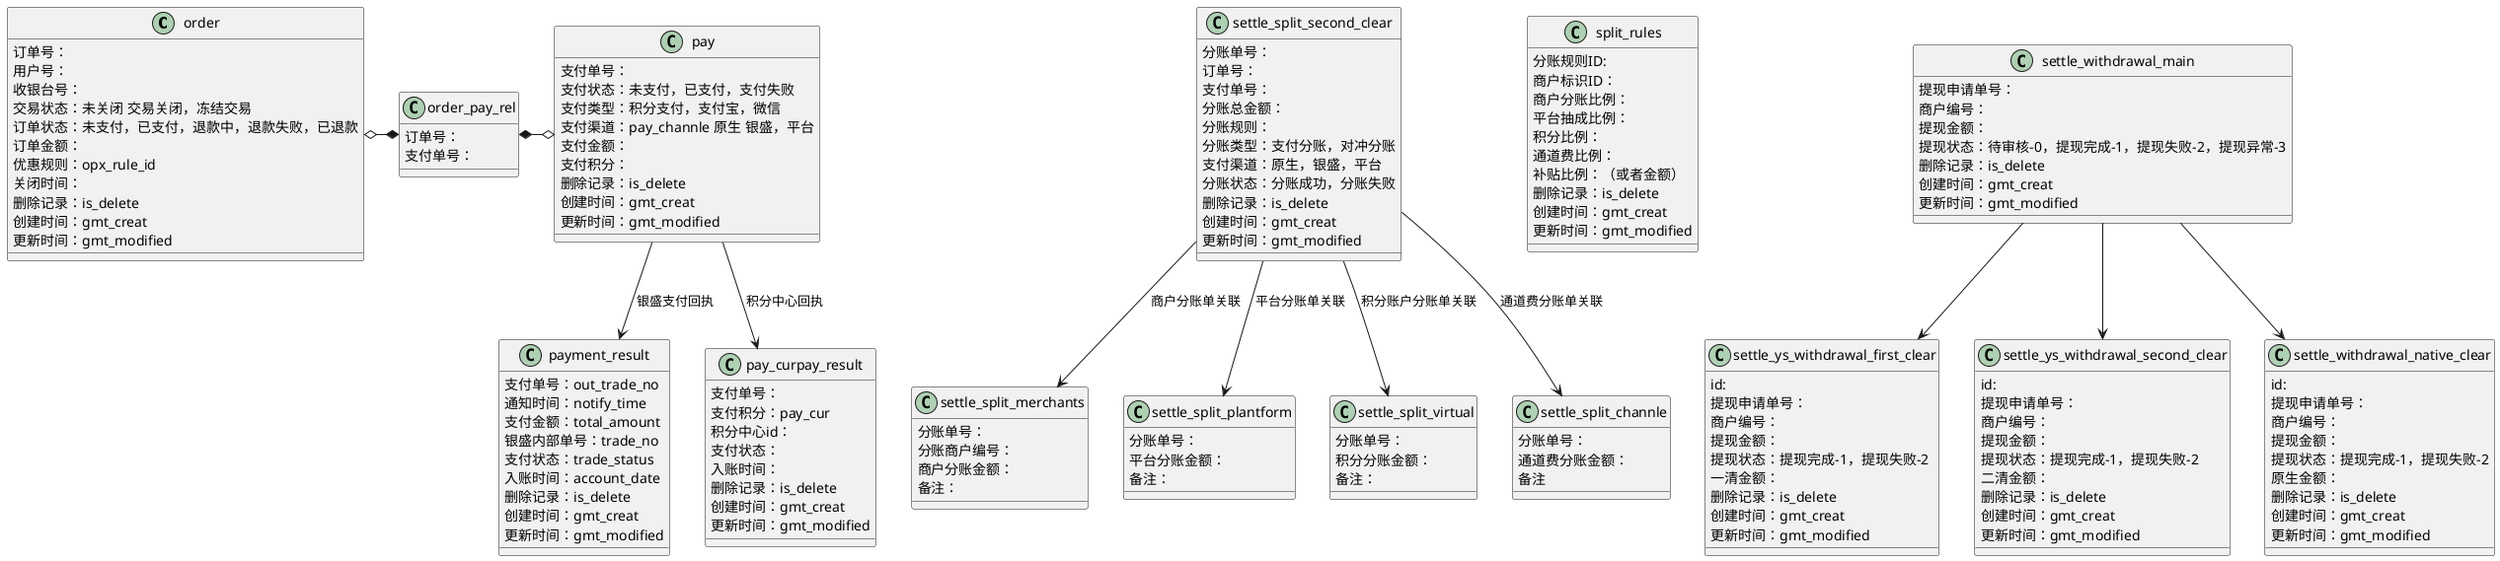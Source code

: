 @startuml
    ' class base{
    '     删除记录：is_delete
    '     创建时间：gmt_creat
    '     更新时间：gmt_modified
    '     主键：各个表独立命名
    ' }
    
    class order{

        订单号：
        用户号：
        收银台号：
        交易状态：未关闭 交易关闭，冻结交易
        订单状态：未支付，已支付，退款中，退款失败，已退款
        订单金额：
        ' 优惠金额：
        优惠规则：opx_rule_id
        ' 应付金额：
        ' 实付金额：
        关闭时间：
        删除记录：is_delete
        创建时间：gmt_creat
        更新时间：gmt_modified
    }



    class order_pay_rel{
        订单号：
        支付单号：
        ' 商户号：
        ' 商户名：
    }
   
    class pay{
        支付单号：
        支付状态：未支付，已支付，支付失败 
        支付类型：积分支付，支付宝，微信
        支付渠道：pay_channle 原生 银盛，平台
        支付金额：
        支付积分：
        删除记录：is_delete
        创建时间：gmt_creat
        更新时间：gmt_modified
        
    }

    class payment_result{
        支付单号：out_trade_no
        通知时间：notify_time
        支付金额：total_amount
        银盛内部单号：trade_no
        支付状态：trade_status
        入账时间：account_date
        删除记录：is_delete
        创建时间：gmt_creat
        更新时间：gmt_modified
    }
    class pay_curpay_result{
        支付单号：
        支付积分：pay_cur
        积分中心id：
        支付状态：
        入账时间：
        删除记录：is_delete
        创建时间：gmt_creat
        更新时间：gmt_modified
    }
    '  class pay_settle_rel{
        ' 支付单号
        ' 结算单号：
    ' }
    ' class settle(结算){
    '     结算单号：
    '     结算金额：
    '     结算时间：
    '     结算类型：商户 平台 通道费 虚拟账户 
    '     对应平台结算金额：
    '     结算状态：分账成功，分账失败
    '     对账状态：未对账，已对账
    ' }
    '  class settle{
    '     ' 结算单号：
    '     订单号：
    '     支付单号：
    '     结算总金额：
    '     ' 分账模式：比例，金额
    '     ' 结算商户编号： 
    '     ' 商户结算金额：
    '     ' 平台分成金额：
    '     ' 平台分成费率：
    '     手续费：
    '     ' 积分反现金额：
    '     ' 积分返现费率：
    '     分账规则：
    '     结算状态：分账成功，分账失败
    ' }
    class settle_split_second_clear{
        分账单号：
        订单号：
        支付单号：
        分账总金额：
        分账规则：
        分账类型：支付分账，对冲分账
        支付渠道：原生，银盛，平台
        分账状态：分账成功，分账失败
        删除记录：is_delete
        创建时间：gmt_creat
        更新时间：gmt_modified
    }
    class split_rules{
        分账规则ID:
        商户标识ID：
        商户分账比例：
        平台抽成比例：
        积分比例：
        通道费比例：
        补贴比例：（或者金额）
        删除记录：is_delete
        创建时间：gmt_creat
        更新时间：gmt_modified


    }
    class settle_split_merchants{
        分账单号：
        ' 结算金额：
        分账商户编号： 
        商户分账金额：
        备注：
    }
    class settle_split_plantform{
        分账单号：
        ' 结算金额：
        平台分账金额：
        备注：
    }
    class settle_split_virtual{
        分账单号：
        积分分账金额：
        备注：
    }
    class settle_split_channle{
        分账单号：
        通道费分账金额：
        备注

    }


    class settle_withdrawal_main{
        提现申请单号：
        商户编号：
        提现金额：
        提现状态：待审核-0，提现完成-1，提现失败-2，提现异常-3
        删除记录：is_delete
        创建时间：gmt_creat
        更新时间：gmt_modified
    }
    class settle_ys_withdrawal_first_clear{
        id:
        提现申请单号：
        商户编号：
        提现金额：
        提现状态：提现完成-1，提现失败-2
        一清金额：
        删除记录：is_delete
        创建时间：gmt_creat
        更新时间：gmt_modified
    }
 class settle_ys_withdrawal_second_clear{
        id:
        提现申请单号：
        商户编号：
        提现金额：
        提现状态：提现完成-1，提现失败-2
        二清金额：
        删除记录：is_delete
        创建时间：gmt_creat
        更新时间：gmt_modified
    }
    class settle_withdrawal_native_clear{
        id:
        提现申请单号：
        商户编号：
        提现金额：
        提现状态：提现完成-1，提现失败-2
        原生金额：
        删除记录：is_delete
        创建时间：gmt_creat
        更新时间：gmt_modified
    }
'  base <|-- order :继承
' base <|-- pay :继承
' base <|-- settle_split_second_clear:继承

order o-* order_pay_rel
order_pay_rel *-o  pay
' pay o-* pay_settle_rel
' pay_settle_rel *-o settle_split_second_clear

pay --> payment_result:银盛支付回执
pay --> pay_curpay_result :积分中心回执
settle_split_second_clear --> settle_split_merchants:商户分账单关联
settle_split_second_clear --> settle_split_plantform:平台分账单关联
settle_split_second_clear --> settle_split_virtual:积分账户分账单关联
settle_split_second_clear --> settle_split_channle:通道费分账单关联

settle_withdrawal_main-->settle_withdrawal_native_clear
settle_withdrawal_main-->settle_ys_withdrawal_first_clear
settle_withdrawal_main-->settle_ys_withdrawal_second_clear






    ' package 崔昌浩结算中心思路{
    '     class settle_store(商户结算){
    '         结算单号：
    '         结算金额：
    '         结算时间：
    '         结算类型：退款 付款 
    '         对应平台结算金额：

    '     }
    '     class settle_plant(佣金结算){
    '         结算单号：
    '         ' 结算金额：
    '         结算时间：
    '         对应平台结算金额：

    '     }
    '     class settle_center(中心结算){
    '         结算单号：
    '         ' 结算金额：
    '         支付类型：积分支付，现金支付，退款
    '         虚拟账户结算金额（积分）：
    '         通道费:
    '         结算时间：

    '     }
    ' }
    
@enduml